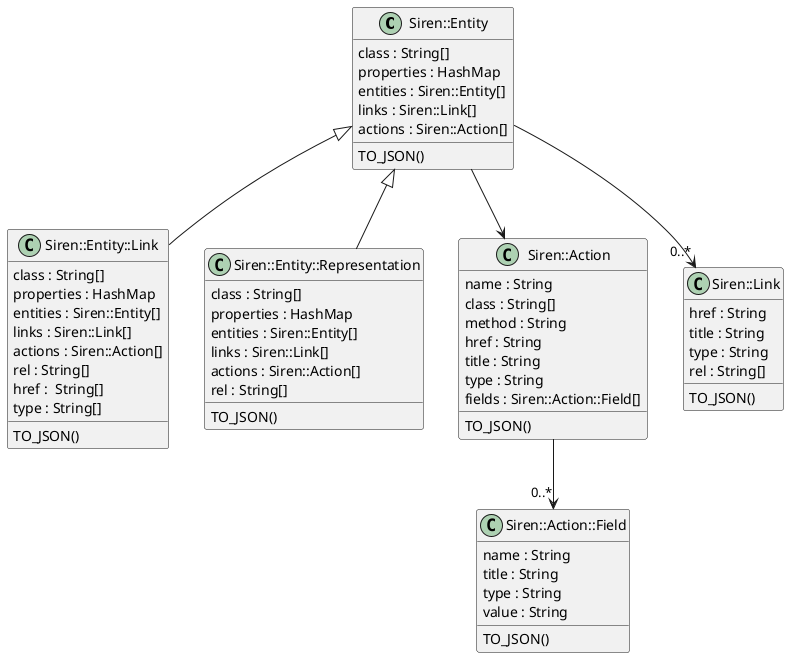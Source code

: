 @startuml

class Siren::Entity {
    class : String[]
    properties : HashMap
    entities : Siren::Entity[]
    links : Siren::Link[]
    actions : Siren::Action[]
    TO_JSON()
}

class Siren::Entity::Link {
    class : String[]
    properties : HashMap
    entities : Siren::Entity[]
    links : Siren::Link[]
    actions : Siren::Action[]
    rel : String[]
    href :  String[]
    type : String[]
    TO_JSON()
}

class Siren::Entity::Representation {
    class : String[]
    properties : HashMap
    entities : Siren::Entity[]
    links : Siren::Link[]
    actions : Siren::Action[]
    rel : String[]
    TO_JSON()
}

class Siren::Action {
    name : String
    class : String[]
    method : String
    href : String
    title : String
    type : String
    fields : Siren::Action::Field[]
    TO_JSON()
}

class Siren::Action::Field {
    name : String
    title : String
    type : String
    value : String
    TO_JSON()
}

class Siren::Link {
    href : String
    title : String
    type : String
    rel : String[]
    TO_JSON()
}

Siren::Entity <|-- Siren::Entity::Link
Siren::Entity <|-- Siren::Entity::Representation

Siren::Entity  --> Siren::Action
Siren::Action  --> "0..*" Siren::Action::Field
Siren::Entity  --> "0..*" Siren::Link

@enduml
